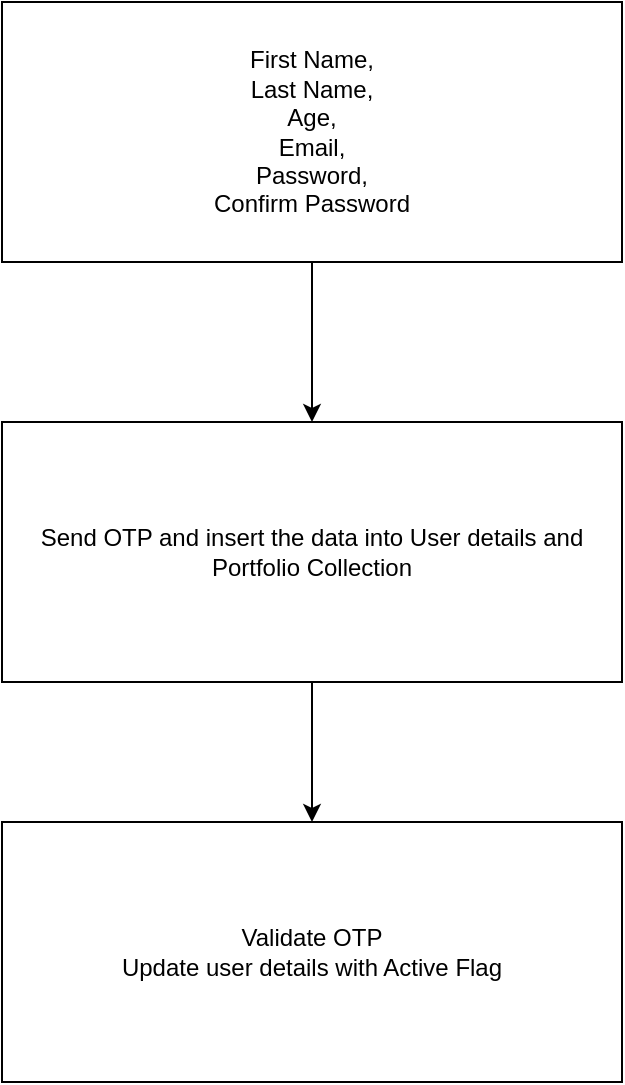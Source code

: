 <mxfile version="21.3.8" type="github">
  <diagram name="Page-1" id="Svjhp7L71Hhxkz_4yOUD">
    <mxGraphModel dx="954" dy="675" grid="1" gridSize="10" guides="1" tooltips="1" connect="1" arrows="1" fold="1" page="1" pageScale="1" pageWidth="827" pageHeight="1169" math="0" shadow="0">
      <root>
        <mxCell id="0" />
        <mxCell id="1" parent="0" />
        <mxCell id="l6W7q2Y0haJ4oqGi81LQ-3" style="edgeStyle=orthogonalEdgeStyle;rounded=0;orthogonalLoop=1;jettySize=auto;html=1;entryX=0.5;entryY=0;entryDx=0;entryDy=0;" edge="1" parent="1" source="l6W7q2Y0haJ4oqGi81LQ-1" target="l6W7q2Y0haJ4oqGi81LQ-2">
          <mxGeometry relative="1" as="geometry" />
        </mxCell>
        <mxCell id="l6W7q2Y0haJ4oqGi81LQ-1" value="First Name, &lt;br&gt;Last Name, &lt;br&gt;Age, &lt;br&gt;Email, &lt;br&gt;Password, &lt;br&gt;Confirm Password" style="rounded=0;whiteSpace=wrap;html=1;" vertex="1" parent="1">
          <mxGeometry x="190" y="110" width="310" height="130" as="geometry" />
        </mxCell>
        <mxCell id="l6W7q2Y0haJ4oqGi81LQ-5" style="edgeStyle=orthogonalEdgeStyle;rounded=0;orthogonalLoop=1;jettySize=auto;html=1;entryX=0.5;entryY=0;entryDx=0;entryDy=0;" edge="1" parent="1" source="l6W7q2Y0haJ4oqGi81LQ-2" target="l6W7q2Y0haJ4oqGi81LQ-4">
          <mxGeometry relative="1" as="geometry" />
        </mxCell>
        <mxCell id="l6W7q2Y0haJ4oqGi81LQ-2" value="Send OTP and insert the data into User details and Portfolio Collection" style="rounded=0;whiteSpace=wrap;html=1;" vertex="1" parent="1">
          <mxGeometry x="190" y="320" width="310" height="130" as="geometry" />
        </mxCell>
        <mxCell id="l6W7q2Y0haJ4oqGi81LQ-4" value="Validate OTP&lt;br&gt;Update user details with Active Flag" style="rounded=0;whiteSpace=wrap;html=1;" vertex="1" parent="1">
          <mxGeometry x="190" y="520" width="310" height="130" as="geometry" />
        </mxCell>
      </root>
    </mxGraphModel>
  </diagram>
</mxfile>
